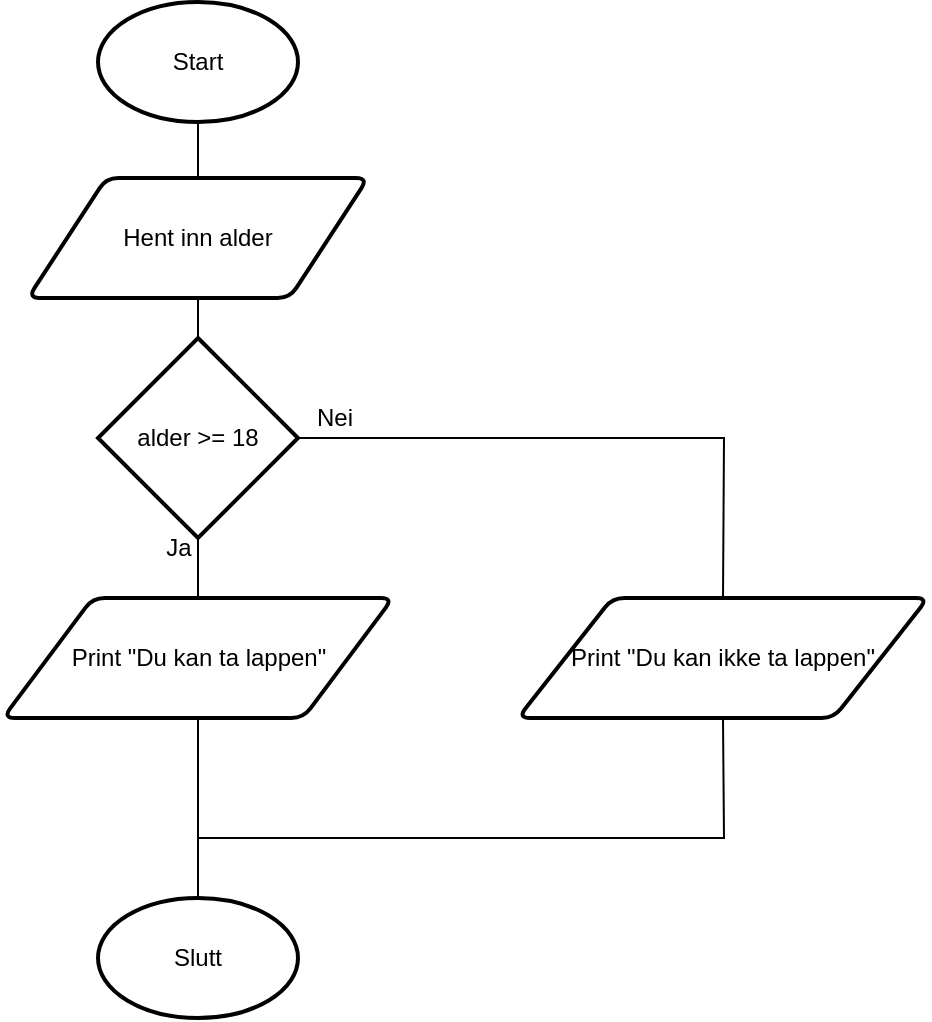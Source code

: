 <mxfile version="22.0.3" type="device">
  <diagram name="Page-1" id="VoNgSi_gitcKq5cCypSL">
    <mxGraphModel dx="1004" dy="640" grid="1" gridSize="10" guides="1" tooltips="1" connect="1" arrows="1" fold="1" page="1" pageScale="1" pageWidth="827" pageHeight="1169" math="0" shadow="0">
      <root>
        <mxCell id="0" />
        <mxCell id="1" parent="0" />
        <mxCell id="GMFnx8FPMZsGpVDdC7YN-1" value="Start" style="strokeWidth=2;html=1;shape=mxgraph.flowchart.start_1;whiteSpace=wrap;" vertex="1" parent="1">
          <mxGeometry x="360" y="52" width="100" height="60" as="geometry" />
        </mxCell>
        <mxCell id="GMFnx8FPMZsGpVDdC7YN-2" value="Slutt" style="strokeWidth=2;html=1;shape=mxgraph.flowchart.start_1;whiteSpace=wrap;" vertex="1" parent="1">
          <mxGeometry x="360" y="500" width="100" height="60" as="geometry" />
        </mxCell>
        <mxCell id="GMFnx8FPMZsGpVDdC7YN-3" value="Hent inn alder" style="shape=parallelogram;html=1;strokeWidth=2;perimeter=parallelogramPerimeter;whiteSpace=wrap;rounded=1;arcSize=12;size=0.23;" vertex="1" parent="1">
          <mxGeometry x="325" y="140" width="170" height="60" as="geometry" />
        </mxCell>
        <mxCell id="GMFnx8FPMZsGpVDdC7YN-4" value="alder &amp;gt;= 18" style="strokeWidth=2;html=1;shape=mxgraph.flowchart.decision;whiteSpace=wrap;" vertex="1" parent="1">
          <mxGeometry x="360" y="220" width="100" height="100" as="geometry" />
        </mxCell>
        <mxCell id="GMFnx8FPMZsGpVDdC7YN-5" value="Print &quot;Du kan ta lappen&quot;" style="shape=parallelogram;html=1;strokeWidth=2;perimeter=parallelogramPerimeter;whiteSpace=wrap;rounded=1;arcSize=12;size=0.23;" vertex="1" parent="1">
          <mxGeometry x="312.5" y="350" width="195" height="60" as="geometry" />
        </mxCell>
        <mxCell id="GMFnx8FPMZsGpVDdC7YN-6" value="Print &quot;Du kan ikke ta lappen&quot;" style="shape=parallelogram;html=1;strokeWidth=2;perimeter=parallelogramPerimeter;whiteSpace=wrap;rounded=1;arcSize=12;size=0.23;" vertex="1" parent="1">
          <mxGeometry x="570" y="350" width="205" height="60" as="geometry" />
        </mxCell>
        <mxCell id="GMFnx8FPMZsGpVDdC7YN-7" value="" style="endArrow=none;html=1;rounded=0;entryX=0.5;entryY=1;entryDx=0;entryDy=0;entryPerimeter=0;exitX=0.5;exitY=0;exitDx=0;exitDy=0;" edge="1" parent="1" source="GMFnx8FPMZsGpVDdC7YN-3" target="GMFnx8FPMZsGpVDdC7YN-1">
          <mxGeometry width="50" height="50" relative="1" as="geometry">
            <mxPoint x="410" y="120" as="sourcePoint" />
            <mxPoint x="410" y="120" as="targetPoint" />
          </mxGeometry>
        </mxCell>
        <mxCell id="GMFnx8FPMZsGpVDdC7YN-8" value="" style="endArrow=none;html=1;rounded=0;entryX=0.5;entryY=1;entryDx=0;entryDy=0;exitX=0.5;exitY=0;exitDx=0;exitDy=0;exitPerimeter=0;" edge="1" parent="1" source="GMFnx8FPMZsGpVDdC7YN-4" target="GMFnx8FPMZsGpVDdC7YN-3">
          <mxGeometry width="50" height="50" relative="1" as="geometry">
            <mxPoint x="470" y="220" as="sourcePoint" />
            <mxPoint x="420" y="130" as="targetPoint" />
            <Array as="points" />
          </mxGeometry>
        </mxCell>
        <mxCell id="GMFnx8FPMZsGpVDdC7YN-9" value="" style="endArrow=none;html=1;rounded=0;entryX=0.5;entryY=1;entryDx=0;entryDy=0;exitX=0.5;exitY=0;exitDx=0;exitDy=0;entryPerimeter=0;" edge="1" parent="1" source="GMFnx8FPMZsGpVDdC7YN-5" target="GMFnx8FPMZsGpVDdC7YN-4">
          <mxGeometry width="50" height="50" relative="1" as="geometry">
            <mxPoint x="420" y="230" as="sourcePoint" />
            <mxPoint x="415" y="210" as="targetPoint" />
            <Array as="points" />
          </mxGeometry>
        </mxCell>
        <mxCell id="GMFnx8FPMZsGpVDdC7YN-10" value="" style="endArrow=none;html=1;rounded=0;entryX=1;entryY=0.5;entryDx=0;entryDy=0;exitX=0.5;exitY=0;exitDx=0;exitDy=0;entryPerimeter=0;" edge="1" parent="1" source="GMFnx8FPMZsGpVDdC7YN-6" target="GMFnx8FPMZsGpVDdC7YN-4">
          <mxGeometry width="50" height="50" relative="1" as="geometry">
            <mxPoint x="433" y="360" as="sourcePoint" />
            <mxPoint x="420" y="330" as="targetPoint" />
            <Array as="points">
              <mxPoint x="673" y="270" />
            </Array>
          </mxGeometry>
        </mxCell>
        <mxCell id="GMFnx8FPMZsGpVDdC7YN-11" value="Nei" style="text;html=1;align=center;verticalAlign=middle;resizable=0;points=[];autosize=1;strokeColor=none;fillColor=none;" vertex="1" parent="1">
          <mxGeometry x="458" y="245" width="40" height="30" as="geometry" />
        </mxCell>
        <mxCell id="GMFnx8FPMZsGpVDdC7YN-12" value="Ja" style="text;html=1;align=center;verticalAlign=middle;resizable=0;points=[];autosize=1;strokeColor=none;fillColor=none;" vertex="1" parent="1">
          <mxGeometry x="380" y="310" width="40" height="30" as="geometry" />
        </mxCell>
        <mxCell id="GMFnx8FPMZsGpVDdC7YN-13" value="" style="endArrow=none;html=1;rounded=0;entryX=0.5;entryY=1;entryDx=0;entryDy=0;exitX=0.5;exitY=0;exitDx=0;exitDy=0;exitPerimeter=0;" edge="1" parent="1" source="GMFnx8FPMZsGpVDdC7YN-2" target="GMFnx8FPMZsGpVDdC7YN-5">
          <mxGeometry width="50" height="50" relative="1" as="geometry">
            <mxPoint x="655.5" y="530" as="sourcePoint" />
            <mxPoint x="442.5" y="450" as="targetPoint" />
            <Array as="points" />
          </mxGeometry>
        </mxCell>
        <mxCell id="GMFnx8FPMZsGpVDdC7YN-14" value="" style="endArrow=none;html=1;rounded=0;entryX=0.5;entryY=1;entryDx=0;entryDy=0;" edge="1" parent="1" target="GMFnx8FPMZsGpVDdC7YN-6">
          <mxGeometry width="50" height="50" relative="1" as="geometry">
            <mxPoint x="410" y="470" as="sourcePoint" />
            <mxPoint x="680" y="430" as="targetPoint" />
            <Array as="points">
              <mxPoint x="673" y="470" />
            </Array>
          </mxGeometry>
        </mxCell>
      </root>
    </mxGraphModel>
  </diagram>
</mxfile>
